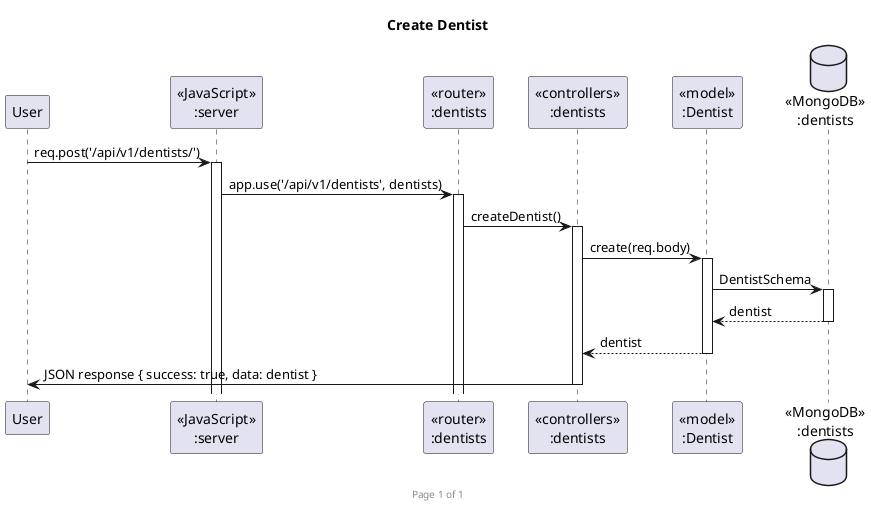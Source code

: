 @startuml Create Dentist (POST)

footer Page %page% of %lastpage%
title "Create Dentist"

participant "User" as user
participant "<<JavaScript>>\n:server" as server
participant "<<router>>\n:dentists" as routerDentists
participant "<<controllers>>\n:dentists" as controllersDentists
participant "<<model>>\n:Dentist" as modelDentist
database "<<MongoDB>>\n:dentists" as DentistsDatabase

user -> server ++ : req.post('/api/v1/dentists/')
server -> routerDentists ++ : app.use('/api/v1/dentists', dentists)
routerDentists -> controllersDentists ++ : createDentist()
controllersDentists -> modelDentist ++ : create(req.body)
modelDentist -> DentistsDatabase ++ : DentistSchema
DentistsDatabase --> modelDentist -- : dentist
controllersDentists <-- modelDentist -- : dentist
controllersDentists -> user -- : JSON response { success: true, data: dentist }

@enduml
